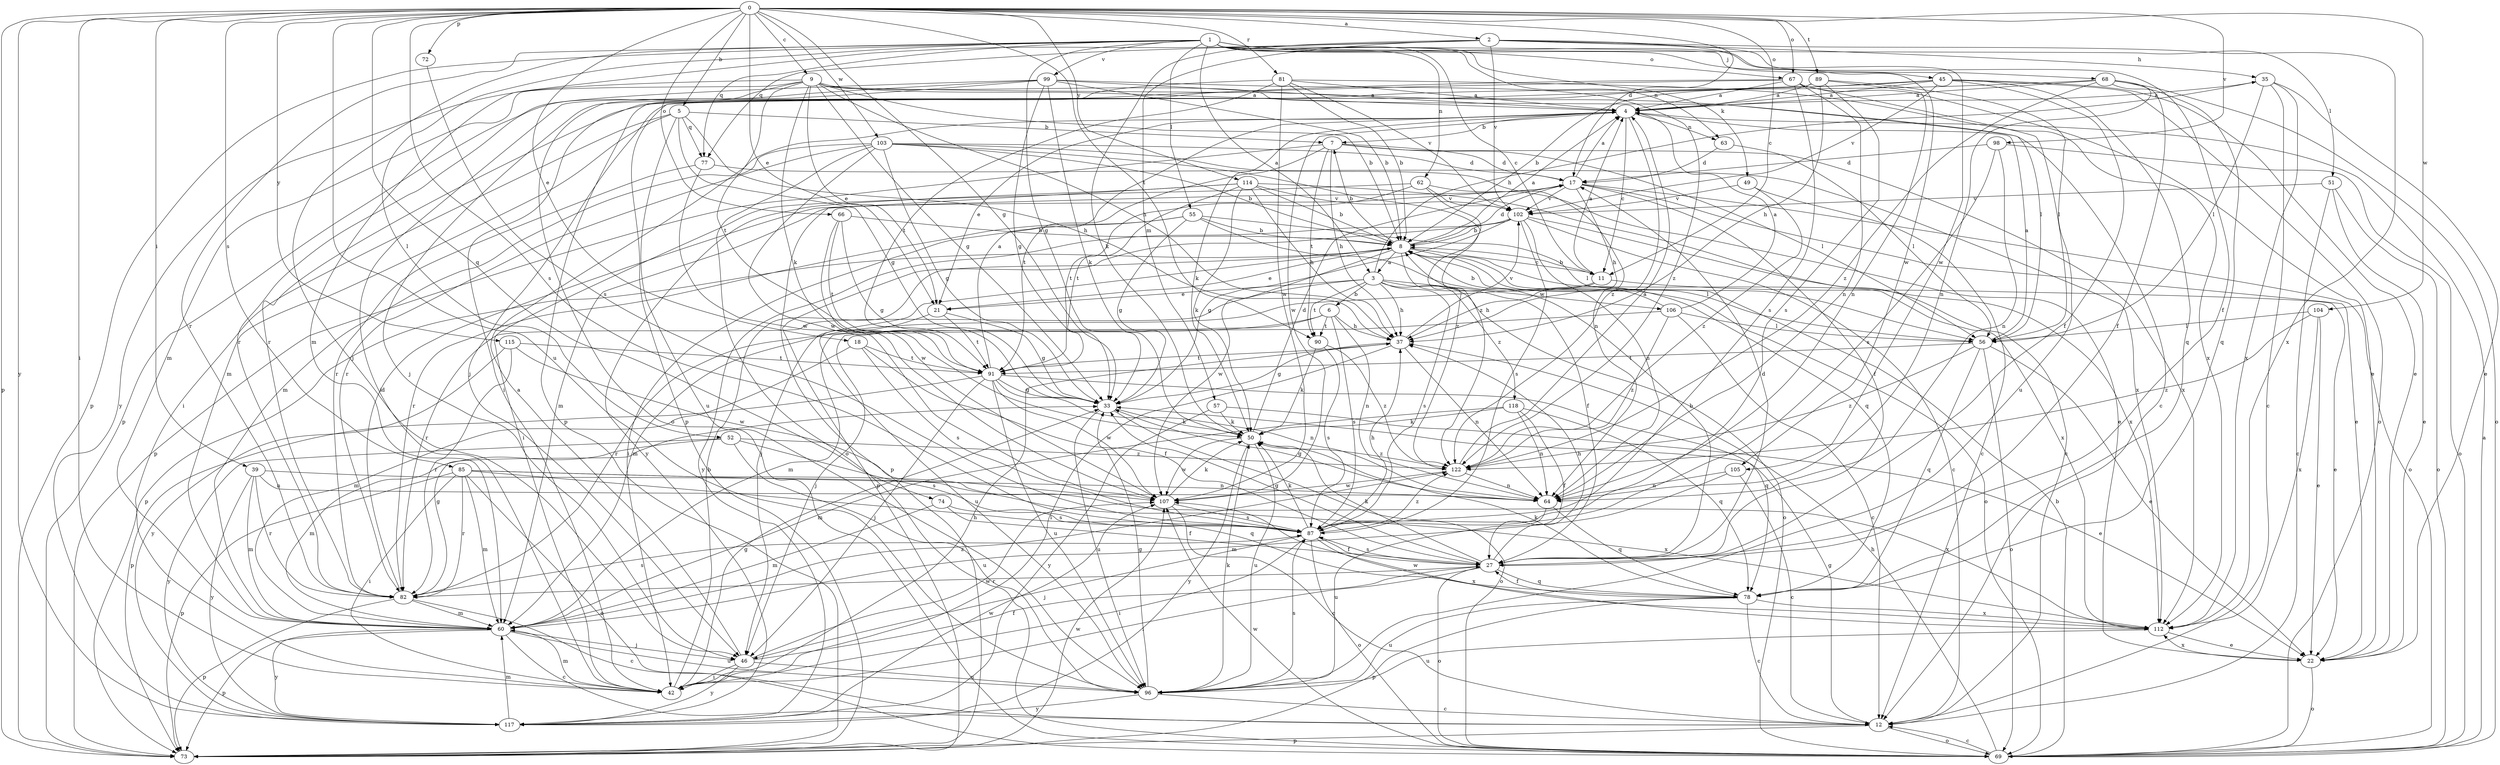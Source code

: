 strict digraph  {
0;
1;
2;
3;
4;
5;
6;
7;
8;
9;
11;
12;
17;
18;
21;
22;
27;
33;
35;
37;
39;
42;
45;
46;
49;
50;
51;
52;
55;
56;
57;
60;
62;
63;
64;
66;
67;
68;
69;
72;
73;
74;
77;
78;
81;
82;
85;
87;
89;
90;
91;
96;
98;
99;
102;
103;
104;
105;
106;
107;
112;
114;
115;
117;
118;
122;
0 -> 2  [label=a];
0 -> 5  [label=b];
0 -> 9  [label=c];
0 -> 11  [label=c];
0 -> 17  [label=d];
0 -> 18  [label=e];
0 -> 21  [label=e];
0 -> 33  [label=g];
0 -> 39  [label=i];
0 -> 42  [label=i];
0 -> 66  [label=o];
0 -> 67  [label=o];
0 -> 72  [label=p];
0 -> 73  [label=p];
0 -> 74  [label=q];
0 -> 81  [label=r];
0 -> 85  [label=s];
0 -> 87  [label=s];
0 -> 89  [label=t];
0 -> 90  [label=t];
0 -> 96  [label=u];
0 -> 98  [label=v];
0 -> 103  [label=w];
0 -> 104  [label=w];
0 -> 114  [label=y];
0 -> 115  [label=y];
0 -> 117  [label=y];
1 -> 3  [label=a];
1 -> 11  [label=c];
1 -> 27  [label=f];
1 -> 33  [label=g];
1 -> 45  [label=j];
1 -> 46  [label=j];
1 -> 49  [label=k];
1 -> 51  [label=l];
1 -> 52  [label=l];
1 -> 55  [label=l];
1 -> 62  [label=n];
1 -> 63  [label=n];
1 -> 67  [label=o];
1 -> 73  [label=p];
1 -> 77  [label=q];
1 -> 82  [label=r];
1 -> 99  [label=v];
1 -> 105  [label=w];
2 -> 35  [label=h];
2 -> 50  [label=k];
2 -> 57  [label=m];
2 -> 60  [label=m];
2 -> 68  [label=o];
2 -> 77  [label=q];
2 -> 102  [label=v];
2 -> 105  [label=w];
2 -> 112  [label=x];
3 -> 6  [label=b];
3 -> 21  [label=e];
3 -> 35  [label=h];
3 -> 37  [label=h];
3 -> 69  [label=o];
3 -> 82  [label=r];
3 -> 87  [label=s];
3 -> 90  [label=t];
3 -> 106  [label=w];
3 -> 118  [label=z];
4 -> 7  [label=b];
4 -> 11  [label=c];
4 -> 21  [label=e];
4 -> 50  [label=k];
4 -> 63  [label=n];
4 -> 107  [label=w];
4 -> 122  [label=z];
5 -> 7  [label=b];
5 -> 33  [label=g];
5 -> 37  [label=h];
5 -> 42  [label=i];
5 -> 60  [label=m];
5 -> 77  [label=q];
5 -> 96  [label=u];
6 -> 37  [label=h];
6 -> 60  [label=m];
6 -> 64  [label=n];
6 -> 82  [label=r];
6 -> 87  [label=s];
6 -> 90  [label=t];
7 -> 17  [label=d];
7 -> 37  [label=h];
7 -> 56  [label=l];
7 -> 73  [label=p];
7 -> 90  [label=t];
7 -> 91  [label=t];
7 -> 112  [label=x];
8 -> 3  [label=a];
8 -> 4  [label=a];
8 -> 7  [label=b];
8 -> 11  [label=c];
8 -> 17  [label=d];
8 -> 21  [label=e];
8 -> 27  [label=f];
8 -> 46  [label=j];
8 -> 56  [label=l];
8 -> 69  [label=o];
8 -> 73  [label=p];
8 -> 107  [label=w];
8 -> 112  [label=x];
9 -> 4  [label=a];
9 -> 8  [label=b];
9 -> 12  [label=c];
9 -> 21  [label=e];
9 -> 33  [label=g];
9 -> 37  [label=h];
9 -> 50  [label=k];
9 -> 56  [label=l];
9 -> 60  [label=m];
9 -> 82  [label=r];
9 -> 91  [label=t];
9 -> 117  [label=y];
11 -> 4  [label=a];
11 -> 8  [label=b];
11 -> 22  [label=e];
11 -> 37  [label=h];
11 -> 60  [label=m];
12 -> 33  [label=g];
12 -> 69  [label=o];
12 -> 73  [label=p];
17 -> 4  [label=a];
17 -> 22  [label=e];
17 -> 27  [label=f];
17 -> 37  [label=h];
17 -> 60  [label=m];
17 -> 69  [label=o];
17 -> 102  [label=v];
18 -> 27  [label=f];
18 -> 60  [label=m];
18 -> 87  [label=s];
18 -> 91  [label=t];
21 -> 33  [label=g];
21 -> 91  [label=t];
21 -> 96  [label=u];
22 -> 69  [label=o];
22 -> 112  [label=x];
27 -> 8  [label=b];
27 -> 17  [label=d];
27 -> 33  [label=g];
27 -> 37  [label=h];
27 -> 42  [label=i];
27 -> 50  [label=k];
27 -> 69  [label=o];
27 -> 78  [label=q];
27 -> 82  [label=r];
27 -> 87  [label=s];
33 -> 50  [label=k];
33 -> 69  [label=o];
33 -> 96  [label=u];
35 -> 4  [label=a];
35 -> 12  [label=c];
35 -> 22  [label=e];
35 -> 56  [label=l];
35 -> 112  [label=x];
37 -> 33  [label=g];
37 -> 42  [label=i];
37 -> 64  [label=n];
37 -> 91  [label=t];
37 -> 102  [label=v];
39 -> 60  [label=m];
39 -> 64  [label=n];
39 -> 82  [label=r];
39 -> 112  [label=x];
39 -> 117  [label=y];
42 -> 8  [label=b];
42 -> 33  [label=g];
42 -> 37  [label=h];
42 -> 60  [label=m];
45 -> 4  [label=a];
45 -> 8  [label=b];
45 -> 22  [label=e];
45 -> 27  [label=f];
45 -> 69  [label=o];
45 -> 78  [label=q];
45 -> 82  [label=r];
45 -> 102  [label=v];
46 -> 4  [label=a];
46 -> 27  [label=f];
46 -> 42  [label=i];
46 -> 96  [label=u];
46 -> 107  [label=w];
46 -> 117  [label=y];
49 -> 12  [label=c];
49 -> 102  [label=v];
49 -> 122  [label=z];
50 -> 17  [label=d];
50 -> 96  [label=u];
50 -> 107  [label=w];
50 -> 117  [label=y];
50 -> 122  [label=z];
51 -> 12  [label=c];
51 -> 22  [label=e];
51 -> 69  [label=o];
51 -> 102  [label=v];
52 -> 60  [label=m];
52 -> 87  [label=s];
52 -> 96  [label=u];
52 -> 117  [label=y];
52 -> 122  [label=z];
55 -> 8  [label=b];
55 -> 33  [label=g];
55 -> 42  [label=i];
55 -> 56  [label=l];
55 -> 78  [label=q];
55 -> 82  [label=r];
56 -> 4  [label=a];
56 -> 22  [label=e];
56 -> 69  [label=o];
56 -> 78  [label=q];
56 -> 91  [label=t];
56 -> 122  [label=z];
57 -> 22  [label=e];
57 -> 50  [label=k];
57 -> 117  [label=y];
60 -> 12  [label=c];
60 -> 46  [label=j];
60 -> 73  [label=p];
60 -> 96  [label=u];
60 -> 117  [label=y];
60 -> 122  [label=z];
62 -> 22  [label=e];
62 -> 42  [label=i];
62 -> 91  [label=t];
62 -> 102  [label=v];
62 -> 122  [label=z];
63 -> 17  [label=d];
63 -> 56  [label=l];
64 -> 33  [label=g];
64 -> 78  [label=q];
64 -> 96  [label=u];
66 -> 8  [label=b];
66 -> 33  [label=g];
66 -> 91  [label=t];
66 -> 107  [label=w];
67 -> 4  [label=a];
67 -> 22  [label=e];
67 -> 42  [label=i];
67 -> 46  [label=j];
67 -> 56  [label=l];
67 -> 64  [label=n];
67 -> 87  [label=s];
68 -> 4  [label=a];
68 -> 27  [label=f];
68 -> 46  [label=j];
68 -> 64  [label=n];
68 -> 69  [label=o];
68 -> 78  [label=q];
68 -> 122  [label=z];
69 -> 4  [label=a];
69 -> 8  [label=b];
69 -> 12  [label=c];
69 -> 37  [label=h];
69 -> 107  [label=w];
72 -> 87  [label=s];
73 -> 107  [label=w];
74 -> 27  [label=f];
74 -> 60  [label=m];
74 -> 87  [label=s];
77 -> 82  [label=r];
77 -> 107  [label=w];
77 -> 112  [label=x];
78 -> 12  [label=c];
78 -> 27  [label=f];
78 -> 50  [label=k];
78 -> 73  [label=p];
78 -> 96  [label=u];
78 -> 112  [label=x];
81 -> 4  [label=a];
81 -> 8  [label=b];
81 -> 73  [label=p];
81 -> 91  [label=t];
81 -> 102  [label=v];
81 -> 107  [label=w];
81 -> 112  [label=x];
82 -> 12  [label=c];
82 -> 17  [label=d];
82 -> 33  [label=g];
82 -> 60  [label=m];
82 -> 73  [label=p];
82 -> 87  [label=s];
85 -> 42  [label=i];
85 -> 60  [label=m];
85 -> 64  [label=n];
85 -> 69  [label=o];
85 -> 73  [label=p];
85 -> 78  [label=q];
85 -> 82  [label=r];
85 -> 112  [label=x];
87 -> 27  [label=f];
87 -> 37  [label=h];
87 -> 42  [label=i];
87 -> 46  [label=j];
87 -> 50  [label=k];
87 -> 69  [label=o];
87 -> 112  [label=x];
87 -> 122  [label=z];
89 -> 4  [label=a];
89 -> 37  [label=h];
89 -> 64  [label=n];
89 -> 73  [label=p];
89 -> 87  [label=s];
89 -> 96  [label=u];
90 -> 50  [label=k];
90 -> 87  [label=s];
90 -> 122  [label=z];
91 -> 4  [label=a];
91 -> 33  [label=g];
91 -> 46  [label=j];
91 -> 64  [label=n];
91 -> 73  [label=p];
91 -> 78  [label=q];
91 -> 96  [label=u];
91 -> 107  [label=w];
96 -> 12  [label=c];
96 -> 33  [label=g];
96 -> 50  [label=k];
96 -> 87  [label=s];
96 -> 117  [label=y];
98 -> 17  [label=d];
98 -> 64  [label=n];
98 -> 69  [label=o];
98 -> 87  [label=s];
99 -> 4  [label=a];
99 -> 8  [label=b];
99 -> 33  [label=g];
99 -> 42  [label=i];
99 -> 50  [label=k];
99 -> 69  [label=o];
99 -> 73  [label=p];
99 -> 122  [label=z];
102 -> 8  [label=b];
102 -> 12  [label=c];
102 -> 33  [label=g];
102 -> 64  [label=n];
102 -> 73  [label=p];
102 -> 87  [label=s];
102 -> 112  [label=x];
102 -> 117  [label=y];
103 -> 8  [label=b];
103 -> 17  [label=d];
103 -> 33  [label=g];
103 -> 60  [label=m];
103 -> 64  [label=n];
103 -> 69  [label=o];
103 -> 82  [label=r];
103 -> 107  [label=w];
103 -> 122  [label=z];
104 -> 22  [label=e];
104 -> 56  [label=l];
104 -> 112  [label=x];
104 -> 122  [label=z];
105 -> 12  [label=c];
105 -> 60  [label=m];
105 -> 64  [label=n];
106 -> 4  [label=a];
106 -> 8  [label=b];
106 -> 12  [label=c];
106 -> 46  [label=j];
106 -> 56  [label=l];
106 -> 122  [label=z];
107 -> 12  [label=c];
107 -> 50  [label=k];
107 -> 87  [label=s];
112 -> 22  [label=e];
112 -> 96  [label=u];
112 -> 107  [label=w];
114 -> 8  [label=b];
114 -> 12  [label=c];
114 -> 37  [label=h];
114 -> 50  [label=k];
114 -> 73  [label=p];
114 -> 91  [label=t];
114 -> 102  [label=v];
114 -> 117  [label=y];
115 -> 82  [label=r];
115 -> 91  [label=t];
115 -> 107  [label=w];
115 -> 117  [label=y];
117 -> 60  [label=m];
117 -> 107  [label=w];
118 -> 27  [label=f];
118 -> 50  [label=k];
118 -> 60  [label=m];
118 -> 64  [label=n];
118 -> 78  [label=q];
122 -> 4  [label=a];
122 -> 64  [label=n];
122 -> 107  [label=w];
}
